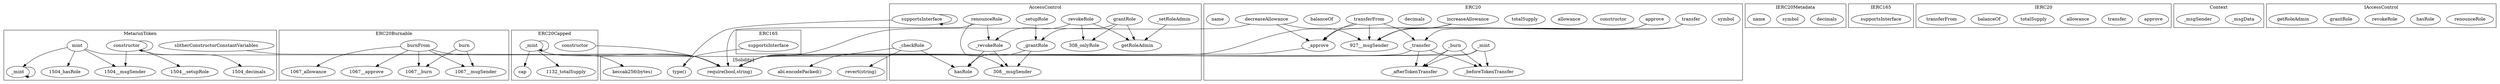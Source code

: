 strict digraph {
subgraph cluster_1504_MetarunToken {
label = "MetarunToken"
"1504_constructor" [label="constructor"]
"1504__mint" [label="_mint"]
"1504_mint" [label="mint"]
"1504_slitherConstructorConstantVariables" [label="slitherConstructorConstantVariables"]
"1504_mint" -> "1504__mint"
"1504_constructor" -> "1504__setupRole"
"1504_constructor" -> "1504_constructor"
"1504_mint" -> "1504_hasRole"
"1504_constructor" -> "1504__msgSender"
"1504__mint" -> "1504__mint"
"1504_mint" -> "1504__msgSender"
"1504_constructor" -> "1504_decimals"
}subgraph cluster_1157_IERC20Metadata {
label = "IERC20Metadata"
"1157_decimals" [label="decimals"]
"1157_symbol" [label="symbol"]
"1157_name" [label="name"]
}subgraph cluster_1418_IERC165 {
label = "IERC165"
"1418_supportsInterface" [label="supportsInterface"]
}subgraph cluster_1067_ERC20Burnable {
label = "ERC20Burnable"
"1067_burn" [label="burn"]
"1067_burnFrom" [label="burnFrom"]
"1067_burn" -> "1067__burn"
"1067_burnFrom" -> "1067__burn"
"1067_burnFrom" -> "1067__msgSender"
"1067_burn" -> "1067__msgSender"
"1067_burnFrom" -> "1067_allowance"
"1067_burnFrom" -> "1067__approve"
}subgraph cluster_1132_ERC20Capped {
label = "ERC20Capped"
"1132__mint" [label="_mint"]
"1132_constructor" [label="constructor"]
"1132_cap" [label="cap"]
"1132__mint" -> "1132_totalSupply"
"1132__mint" -> "1132_cap"
"1132__mint" -> "1132__mint"
}subgraph cluster_1005_IERC20 {
label = "IERC20"
"1005_approve" [label="approve"]
"1005_transfer" [label="transfer"]
"1005_allowance" [label="allowance"]
"1005_totalSupply" [label="totalSupply"]
"1005_balanceOf" [label="balanceOf"]
"1005_transferFrom" [label="transferFrom"]
}subgraph cluster_308_AccessControl {
label = "AccessControl"
"308_hasRole" [label="hasRole"]
"308__grantRole" [label="_grantRole"]
"308_revokeRole" [label="revokeRole"]
"308_grantRole" [label="grantRole"]
"308__setupRole" [label="_setupRole"]
"308_supportsInterface" [label="supportsInterface"]
"308__setRoleAdmin" [label="_setRoleAdmin"]
"308__revokeRole" [label="_revokeRole"]
"308__checkRole" [label="_checkRole"]
"308_getRoleAdmin" [label="getRoleAdmin"]
"308_renounceRole" [label="renounceRole"]
"308__grantRole" -> "308_hasRole"
"308__setRoleAdmin" -> "308_getRoleAdmin"
"308_revokeRole" -> "308_getRoleAdmin"
"308_grantRole" -> "308_getRoleAdmin"
"308_renounceRole" -> "308__msgSender"
"308_supportsInterface" -> "308_supportsInterface"
"308__revokeRole" -> "308__msgSender"
"308_grantRole" -> "308_onlyRole"
"308__checkRole" -> "308_hasRole"
"308_revokeRole" -> "308__revokeRole"
"308__setupRole" -> "308__grantRole"
"308_revokeRole" -> "308_onlyRole"
"308__revokeRole" -> "308_hasRole"
"308__grantRole" -> "308__msgSender"
"308_renounceRole" -> "308__revokeRole"
"308_grantRole" -> "308__grantRole"
}subgraph cluster_1179_Context {
label = "Context"
"1179__msgData" [label="_msgData"]
"1179__msgSender" [label="_msgSender"]
}subgraph cluster_381_IAccessControl {
label = "IAccessControl"
"381_renounceRole" [label="renounceRole"]
"381_hasRole" [label="hasRole"]
"381_revokeRole" [label="revokeRole"]
"381_grantRole" [label="grantRole"]
"381_getRoleAdmin" [label="getRoleAdmin"]
}subgraph cluster_1406_ERC165 {
label = "ERC165"
"1406_supportsInterface" [label="supportsInterface"]
}subgraph cluster_927_ERC20 {
label = "ERC20"
"927_symbol" [label="symbol"]
"927_transferFrom" [label="transferFrom"]
"927_decreaseAllowance" [label="decreaseAllowance"]
"927_constructor" [label="constructor"]
"927_allowance" [label="allowance"]
"927_totalSupply" [label="totalSupply"]
"927_increaseAllowance" [label="increaseAllowance"]
"927__approve" [label="_approve"]
"927_decimals" [label="decimals"]
"927__burn" [label="_burn"]
"927_transfer" [label="transfer"]
"927_balanceOf" [label="balanceOf"]
"927_approve" [label="approve"]
"927__mint" [label="_mint"]
"927__afterTokenTransfer" [label="_afterTokenTransfer"]
"927_name" [label="name"]
"927__beforeTokenTransfer" [label="_beforeTokenTransfer"]
"927__transfer" [label="_transfer"]
"927_increaseAllowance" -> "927__msgSender"
"927_transfer" -> "927__msgSender"
"927_approve" -> "927__msgSender"
"927_approve" -> "927__approve"
"927__burn" -> "927__beforeTokenTransfer"
"927_decreaseAllowance" -> "927__msgSender"
"927_transferFrom" -> "927__approve"
"927_transferFrom" -> "927__msgSender"
"927__mint" -> "927__afterTokenTransfer"
"927__burn" -> "927__afterTokenTransfer"
"927__mint" -> "927__beforeTokenTransfer"
"927__transfer" -> "927__afterTokenTransfer"
"927_transfer" -> "927__transfer"
"927_decreaseAllowance" -> "927__approve"
"927_transferFrom" -> "927__transfer"
"927__transfer" -> "927__beforeTokenTransfer"
"927_increaseAllowance" -> "927__approve"
}subgraph cluster_solidity {
label = "[Solidity]"
"require(bool,string)" 
"abi.encodePacked()" 
"revert(string)" 
"keccak256(bytes)" 
"type()" 
"927__mint" -> "require(bool,string)"
"1132_constructor" -> "require(bool,string)"
"308_renounceRole" -> "require(bool,string)"
"1504_slitherConstructorConstantVariables" -> "keccak256(bytes)"
"308__checkRole" -> "abi.encodePacked()"
"927__transfer" -> "require(bool,string)"
"1406_supportsInterface" -> "type()"
"1132__mint" -> "require(bool,string)"
"927_transferFrom" -> "require(bool,string)"
"927__approve" -> "require(bool,string)"
"308_supportsInterface" -> "type()"
"927_decreaseAllowance" -> "require(bool,string)"
"927__burn" -> "require(bool,string)"
"1504_mint" -> "require(bool,string)"
"1067_burnFrom" -> "require(bool,string)"
"308__checkRole" -> "revert(string)"
}
}